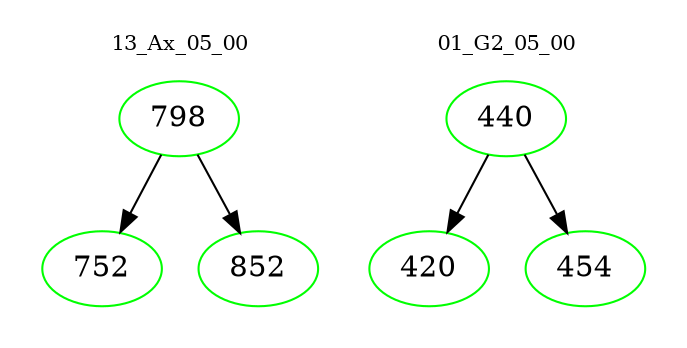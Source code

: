 digraph{
subgraph cluster_0 {
color = white
label = "13_Ax_05_00";
fontsize=10;
T0_798 [label="798", color="green"]
T0_798 -> T0_752 [color="black"]
T0_752 [label="752", color="green"]
T0_798 -> T0_852 [color="black"]
T0_852 [label="852", color="green"]
}
subgraph cluster_1 {
color = white
label = "01_G2_05_00";
fontsize=10;
T1_440 [label="440", color="green"]
T1_440 -> T1_420 [color="black"]
T1_420 [label="420", color="green"]
T1_440 -> T1_454 [color="black"]
T1_454 [label="454", color="green"]
}
}
